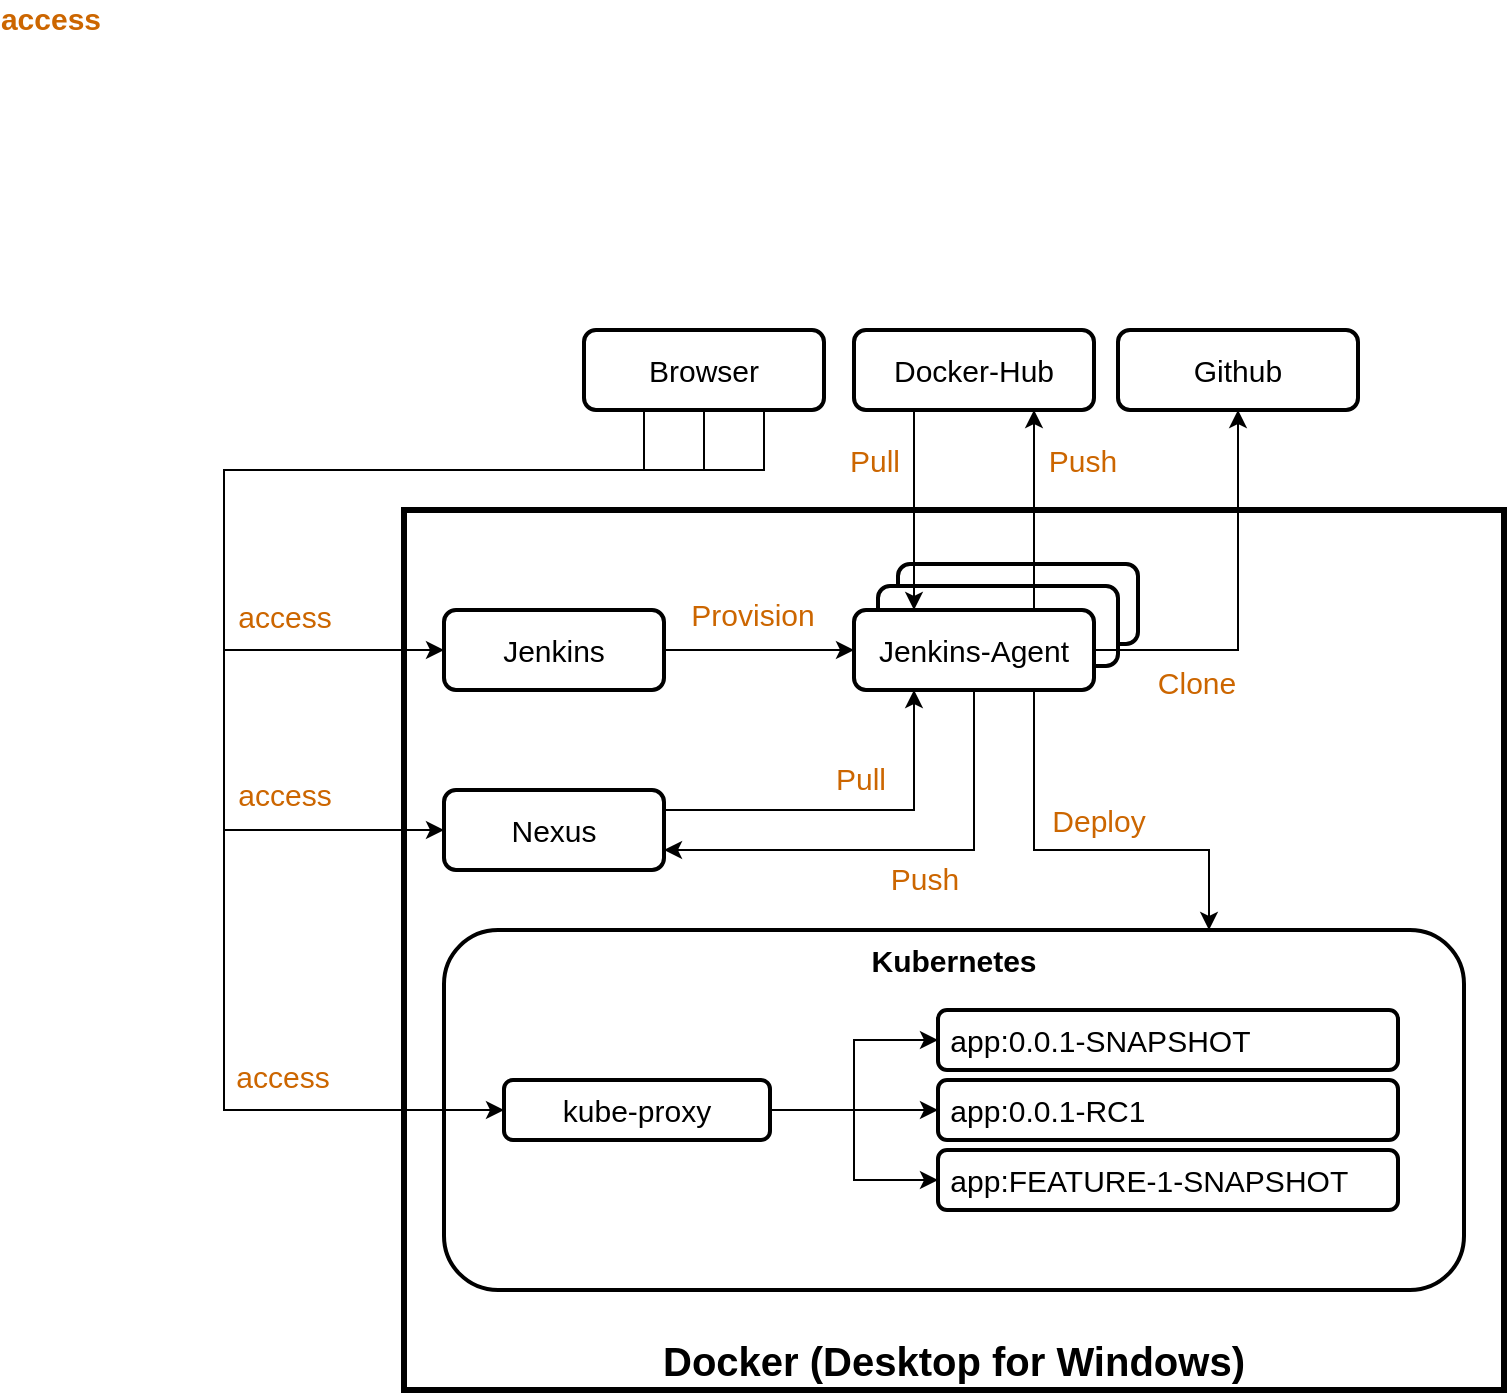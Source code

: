 <mxfile version="13.0.7" type="device"><diagram id="hPlONfSPQT-Stut1yQ-Q" name="Page-1"><mxGraphModel dx="2035" dy="1805" grid="1" gridSize="10" guides="1" tooltips="1" connect="1" arrows="1" fold="1" page="1" pageScale="1" pageWidth="850" pageHeight="1100" math="0" shadow="0"><root><mxCell id="0"/><mxCell id="1" parent="0"/><mxCell id="NpyIk0OG9czSUfrfYevx-2" value="&lt;span style=&quot;font-size: 20px&quot;&gt;Docker (Desktop for Windows)&lt;br&gt;&lt;/span&gt;" style="rounded=0;whiteSpace=wrap;html=1;fontSize=15;verticalAlign=bottom;fontStyle=1;strokeWidth=3;" vertex="1" parent="1"><mxGeometry x="140" y="230" width="550" height="440" as="geometry"/></mxCell><mxCell id="NpyIk0OG9czSUfrfYevx-7" style="edgeStyle=orthogonalEdgeStyle;rounded=0;orthogonalLoop=1;jettySize=auto;html=1;exitX=1;exitY=0.5;exitDx=0;exitDy=0;entryX=0;entryY=0.5;entryDx=0;entryDy=0;fontSize=15;" edge="1" parent="1" source="NpyIk0OG9czSUfrfYevx-3" target="NpyIk0OG9czSUfrfYevx-5"><mxGeometry relative="1" as="geometry"/></mxCell><mxCell id="NpyIk0OG9czSUfrfYevx-29" value="&lt;span&gt;Provision&lt;/span&gt;" style="edgeLabel;html=1;align=center;verticalAlign=middle;resizable=0;points=[];fontSize=15;fontColor=#CC6600;fontStyle=0" vertex="1" connectable="0" parent="NpyIk0OG9czSUfrfYevx-7"><mxGeometry x="-0.294" y="1" relative="1" as="geometry"><mxPoint x="10" y="-17" as="offset"/></mxGeometry></mxCell><mxCell id="NpyIk0OG9czSUfrfYevx-3" value="Jenkins" style="rounded=1;whiteSpace=wrap;html=1;fontSize=15;fontStyle=0;strokeWidth=2;" vertex="1" parent="1"><mxGeometry x="160" y="280" width="110" height="40" as="geometry"/></mxCell><mxCell id="NpyIk0OG9czSUfrfYevx-9" style="edgeStyle=orthogonalEdgeStyle;rounded=0;orthogonalLoop=1;jettySize=auto;html=1;exitX=1;exitY=0.25;exitDx=0;exitDy=0;entryX=0.25;entryY=1;entryDx=0;entryDy=0;fontSize=15;" edge="1" parent="1" source="NpyIk0OG9czSUfrfYevx-4" target="NpyIk0OG9czSUfrfYevx-5"><mxGeometry relative="1" as="geometry"/></mxCell><mxCell id="NpyIk0OG9czSUfrfYevx-30" value="Pull" style="edgeLabel;html=1;align=center;verticalAlign=middle;resizable=0;points=[];fontSize=15;fontColor=#CC6600;fontStyle=0" vertex="1" connectable="0" parent="NpyIk0OG9czSUfrfYevx-9"><mxGeometry x="-0.427" y="-2" relative="1" as="geometry"><mxPoint x="45" y="-18" as="offset"/></mxGeometry></mxCell><mxCell id="NpyIk0OG9czSUfrfYevx-4" value="Nexus" style="rounded=1;whiteSpace=wrap;html=1;fontSize=15;fontStyle=0;strokeWidth=2;" vertex="1" parent="1"><mxGeometry x="160" y="370" width="110" height="40" as="geometry"/></mxCell><mxCell id="NpyIk0OG9czSUfrfYevx-10" style="edgeStyle=orthogonalEdgeStyle;rounded=0;orthogonalLoop=1;jettySize=auto;html=1;exitX=0.5;exitY=1;exitDx=0;exitDy=0;entryX=1;entryY=0.75;entryDx=0;entryDy=0;fontSize=15;" edge="1" parent="1" source="NpyIk0OG9czSUfrfYevx-5" target="NpyIk0OG9czSUfrfYevx-4"><mxGeometry relative="1" as="geometry"/></mxCell><mxCell id="NpyIk0OG9czSUfrfYevx-31" value="Push" style="edgeLabel;html=1;align=center;verticalAlign=middle;resizable=0;points=[];fontSize=15;fontColor=#CC6600;fontStyle=0" vertex="1" connectable="0" parent="NpyIk0OG9czSUfrfYevx-10"><mxGeometry x="0.568" y="3" relative="1" as="geometry"><mxPoint x="78.67" y="11" as="offset"/></mxGeometry></mxCell><mxCell id="NpyIk0OG9czSUfrfYevx-14" style="edgeStyle=orthogonalEdgeStyle;rounded=0;orthogonalLoop=1;jettySize=auto;html=1;exitX=0.75;exitY=1;exitDx=0;exitDy=0;fontSize=15;entryX=0.75;entryY=0;entryDx=0;entryDy=0;" edge="1" parent="1" source="NpyIk0OG9czSUfrfYevx-5" target="NpyIk0OG9czSUfrfYevx-6"><mxGeometry relative="1" as="geometry"><Array as="points"><mxPoint x="455" y="400"/><mxPoint x="542" y="400"/></Array></mxGeometry></mxCell><mxCell id="NpyIk0OG9czSUfrfYevx-32" value="&lt;span&gt;Deploy&lt;/span&gt;" style="edgeLabel;html=1;align=center;verticalAlign=middle;resizable=0;points=[];fontSize=15;fontColor=#CC6600;fontStyle=0" vertex="1" connectable="0" parent="NpyIk0OG9czSUfrfYevx-14"><mxGeometry x="-0.308" y="28" relative="1" as="geometry"><mxPoint x="4" y="-7.67" as="offset"/></mxGeometry></mxCell><mxCell id="NpyIk0OG9czSUfrfYevx-6" value="Kubernetes" style="rounded=1;whiteSpace=wrap;html=1;fontSize=15;fontStyle=1;verticalAlign=top;strokeWidth=2;" vertex="1" parent="1"><mxGeometry x="160" y="440" width="510" height="180" as="geometry"/></mxCell><mxCell id="NpyIk0OG9czSUfrfYevx-11" value="Docker-Hub" style="rounded=1;whiteSpace=wrap;html=1;fontSize=15;fontStyle=0;strokeWidth=2;" vertex="1" parent="1"><mxGeometry x="365" y="140" width="120" height="40" as="geometry"/></mxCell><mxCell id="NpyIk0OG9czSUfrfYevx-15" value="&amp;nbsp;app:0.0.1-SNAPSHOT" style="rounded=1;whiteSpace=wrap;html=1;fontSize=15;fontStyle=0;strokeWidth=2;align=left;" vertex="1" parent="1"><mxGeometry x="407" y="480" width="230" height="30" as="geometry"/></mxCell><mxCell id="NpyIk0OG9czSUfrfYevx-16" value="&amp;nbsp;app:0.0.1-RC1" style="rounded=1;whiteSpace=wrap;html=1;fontSize=15;fontStyle=0;strokeWidth=2;align=left;" vertex="1" parent="1"><mxGeometry x="407" y="515" width="230" height="30" as="geometry"/></mxCell><mxCell id="NpyIk0OG9czSUfrfYevx-17" value="&amp;nbsp;app:FEATURE-1-SNAPSHOT" style="rounded=1;whiteSpace=wrap;html=1;fontSize=15;fontStyle=0;strokeWidth=2;align=left;" vertex="1" parent="1"><mxGeometry x="407" y="550" width="230" height="30" as="geometry"/></mxCell><mxCell id="NpyIk0OG9czSUfrfYevx-33" style="edgeStyle=orthogonalEdgeStyle;rounded=0;orthogonalLoop=1;jettySize=auto;html=1;exitX=1;exitY=0.5;exitDx=0;exitDy=0;entryX=0;entryY=0.5;entryDx=0;entryDy=0;fontSize=15;fontColor=#CC6600;" edge="1" parent="1" source="NpyIk0OG9czSUfrfYevx-18" target="NpyIk0OG9czSUfrfYevx-15"><mxGeometry relative="1" as="geometry"/></mxCell><mxCell id="NpyIk0OG9czSUfrfYevx-34" style="edgeStyle=orthogonalEdgeStyle;rounded=0;orthogonalLoop=1;jettySize=auto;html=1;exitX=1;exitY=0.5;exitDx=0;exitDy=0;entryX=0;entryY=0.5;entryDx=0;entryDy=0;fontSize=15;fontColor=#CC6600;" edge="1" parent="1" source="NpyIk0OG9czSUfrfYevx-18" target="NpyIk0OG9czSUfrfYevx-16"><mxGeometry relative="1" as="geometry"/></mxCell><mxCell id="NpyIk0OG9czSUfrfYevx-35" style="edgeStyle=orthogonalEdgeStyle;rounded=0;orthogonalLoop=1;jettySize=auto;html=1;exitX=1;exitY=0.5;exitDx=0;exitDy=0;entryX=0;entryY=0.5;entryDx=0;entryDy=0;fontSize=15;fontColor=#CC6600;" edge="1" parent="1" source="NpyIk0OG9czSUfrfYevx-18" target="NpyIk0OG9czSUfrfYevx-17"><mxGeometry relative="1" as="geometry"/></mxCell><mxCell id="NpyIk0OG9czSUfrfYevx-18" value="kube-proxy" style="rounded=1;whiteSpace=wrap;html=1;fontSize=15;fontStyle=0;strokeWidth=2;" vertex="1" parent="1"><mxGeometry x="190" y="515" width="133" height="30" as="geometry"/></mxCell><mxCell id="NpyIk0OG9czSUfrfYevx-20" style="edgeStyle=orthogonalEdgeStyle;rounded=0;orthogonalLoop=1;jettySize=auto;html=1;exitX=0.25;exitY=1;exitDx=0;exitDy=0;entryX=0;entryY=0.5;entryDx=0;entryDy=0;fontSize=15;" edge="1" parent="1" source="NpyIk0OG9czSUfrfYevx-19" target="NpyIk0OG9czSUfrfYevx-3"><mxGeometry relative="1" as="geometry"><Array as="points"><mxPoint x="260" y="210"/><mxPoint x="50" y="210"/><mxPoint x="50" y="300"/></Array></mxGeometry></mxCell><mxCell id="NpyIk0OG9czSUfrfYevx-24" value="&lt;span&gt;access&lt;/span&gt;" style="edgeLabel;html=1;align=center;verticalAlign=middle;resizable=0;points=[];fontSize=15;fontColor=#CC6600;fontStyle=0" vertex="1" connectable="0" parent="NpyIk0OG9czSUfrfYevx-20"><mxGeometry x="0.705" y="6" relative="1" as="geometry"><mxPoint x="-15" y="-11" as="offset"/></mxGeometry></mxCell><mxCell id="NpyIk0OG9czSUfrfYevx-21" style="edgeStyle=orthogonalEdgeStyle;rounded=0;orthogonalLoop=1;jettySize=auto;html=1;exitX=0.5;exitY=1;exitDx=0;exitDy=0;entryX=0;entryY=0.5;entryDx=0;entryDy=0;fontSize=15;" edge="1" parent="1" source="NpyIk0OG9czSUfrfYevx-19" target="NpyIk0OG9czSUfrfYevx-4"><mxGeometry relative="1" as="geometry"><Array as="points"><mxPoint x="290" y="210"/><mxPoint x="50" y="210"/><mxPoint x="50" y="390"/></Array></mxGeometry></mxCell><mxCell id="NpyIk0OG9czSUfrfYevx-25" value="&lt;span&gt;access&lt;/span&gt;" style="edgeLabel;html=1;align=center;verticalAlign=middle;resizable=0;points=[];fontSize=15;fontColor=#CC6600;fontStyle=0" vertex="1" connectable="0" parent="NpyIk0OG9czSUfrfYevx-21"><mxGeometry x="0.754" relative="1" as="geometry"><mxPoint x="-11" y="-18" as="offset"/></mxGeometry></mxCell><mxCell id="NpyIk0OG9czSUfrfYevx-22" style="edgeStyle=orthogonalEdgeStyle;rounded=0;orthogonalLoop=1;jettySize=auto;html=1;exitX=0.75;exitY=1;exitDx=0;exitDy=0;fontSize=15;" edge="1" parent="1" source="NpyIk0OG9czSUfrfYevx-19" target="NpyIk0OG9czSUfrfYevx-18"><mxGeometry relative="1" as="geometry"><Array as="points"><mxPoint x="320" y="210"/><mxPoint x="50" y="210"/><mxPoint x="50" y="530"/></Array></mxGeometry></mxCell><mxCell id="NpyIk0OG9czSUfrfYevx-26" value="&lt;span&gt;access&lt;/span&gt;" style="edgeLabel;html=1;align=center;verticalAlign=middle;resizable=0;points=[];fontSize=15;fontColor=#CC6600;fontStyle=0" vertex="1" connectable="0" parent="NpyIk0OG9czSUfrfYevx-22"><mxGeometry x="0.819" y="4" relative="1" as="geometry"><mxPoint x="-42.5" y="-13" as="offset"/></mxGeometry></mxCell><mxCell id="NpyIk0OG9czSUfrfYevx-19" value="Browser" style="rounded=1;whiteSpace=wrap;html=1;fontSize=15;fontStyle=0;strokeWidth=2;" vertex="1" parent="1"><mxGeometry x="230" y="140" width="120" height="40" as="geometry"/></mxCell><mxCell id="NpyIk0OG9czSUfrfYevx-36" value="&lt;span&gt;access&lt;/span&gt;" style="edgeLabel;html=1;align=center;verticalAlign=middle;resizable=0;points=[];fontSize=15;fontColor=#CC6600;fontStyle=1" vertex="1" connectable="0" parent="1"><mxGeometry x="0.819" y="4" relative="1" as="geometry"><mxPoint x="-37.5" y="-16" as="offset"/></mxGeometry></mxCell><mxCell id="NpyIk0OG9czSUfrfYevx-38" value="Jenkins-Agent" style="rounded=1;whiteSpace=wrap;html=1;fontSize=15;fontStyle=0;strokeWidth=2;" vertex="1" parent="1"><mxGeometry x="387" y="257" width="120" height="40" as="geometry"/></mxCell><mxCell id="NpyIk0OG9czSUfrfYevx-37" value="Jenkins-Agent" style="rounded=1;whiteSpace=wrap;html=1;fontSize=15;fontStyle=0;strokeWidth=2;" vertex="1" parent="1"><mxGeometry x="377" y="268" width="120" height="40" as="geometry"/></mxCell><mxCell id="NpyIk0OG9czSUfrfYevx-40" style="edgeStyle=orthogonalEdgeStyle;rounded=0;orthogonalLoop=1;jettySize=auto;html=1;exitX=1;exitY=0.5;exitDx=0;exitDy=0;entryX=0.5;entryY=1;entryDx=0;entryDy=0;fontSize=15;fontColor=#CC6600;" edge="1" parent="1" source="NpyIk0OG9czSUfrfYevx-5" target="NpyIk0OG9czSUfrfYevx-39"><mxGeometry relative="1" as="geometry"/></mxCell><mxCell id="NpyIk0OG9czSUfrfYevx-41" value="Clone" style="edgeLabel;html=1;align=center;verticalAlign=middle;resizable=0;points=[];fontSize=15;fontColor=#CC6600;" vertex="1" connectable="0" parent="NpyIk0OG9czSUfrfYevx-40"><mxGeometry x="-0.34" y="1" relative="1" as="geometry"><mxPoint x="-12.33" y="17" as="offset"/></mxGeometry></mxCell><mxCell id="NpyIk0OG9czSUfrfYevx-5" value="Jenkins-Agent" style="rounded=1;whiteSpace=wrap;html=1;fontSize=15;fontStyle=0;strokeWidth=2;" vertex="1" parent="1"><mxGeometry x="365" y="280" width="120" height="40" as="geometry"/></mxCell><mxCell id="NpyIk0OG9czSUfrfYevx-13" style="edgeStyle=orthogonalEdgeStyle;rounded=0;orthogonalLoop=1;jettySize=auto;html=1;exitX=0.75;exitY=0;exitDx=0;exitDy=0;entryX=0.75;entryY=1;entryDx=0;entryDy=0;fontSize=15;" edge="1" parent="1" source="NpyIk0OG9czSUfrfYevx-5" target="NpyIk0OG9czSUfrfYevx-11"><mxGeometry relative="1" as="geometry"/></mxCell><mxCell id="NpyIk0OG9czSUfrfYevx-28" value="&lt;span&gt;Push&lt;/span&gt;" style="edgeLabel;html=1;align=center;verticalAlign=middle;resizable=0;points=[];fontSize=15;fontColor=#CC6600;fontStyle=0" vertex="1" connectable="0" parent="NpyIk0OG9czSUfrfYevx-13"><mxGeometry x="0.289" relative="1" as="geometry"><mxPoint x="24" y="-11" as="offset"/></mxGeometry></mxCell><mxCell id="NpyIk0OG9czSUfrfYevx-12" style="edgeStyle=orthogonalEdgeStyle;rounded=0;orthogonalLoop=1;jettySize=auto;html=1;exitX=0.25;exitY=1;exitDx=0;exitDy=0;entryX=0.25;entryY=0;entryDx=0;entryDy=0;fontSize=15;" edge="1" parent="1" source="NpyIk0OG9czSUfrfYevx-11" target="NpyIk0OG9czSUfrfYevx-5"><mxGeometry relative="1" as="geometry"/></mxCell><mxCell id="NpyIk0OG9czSUfrfYevx-27" value="&lt;span&gt;Pull&lt;/span&gt;" style="edgeLabel;html=1;align=center;verticalAlign=middle;resizable=0;points=[];fontSize=15;fontColor=#CC6600;fontStyle=0" vertex="1" connectable="0" parent="NpyIk0OG9czSUfrfYevx-12"><mxGeometry x="-0.244" y="-1" relative="1" as="geometry"><mxPoint x="-19" y="-13" as="offset"/></mxGeometry></mxCell><mxCell id="NpyIk0OG9czSUfrfYevx-39" value="Github" style="rounded=1;whiteSpace=wrap;html=1;fontSize=15;fontStyle=0;strokeWidth=2;" vertex="1" parent="1"><mxGeometry x="497" y="140" width="120" height="40" as="geometry"/></mxCell></root></mxGraphModel></diagram></mxfile>